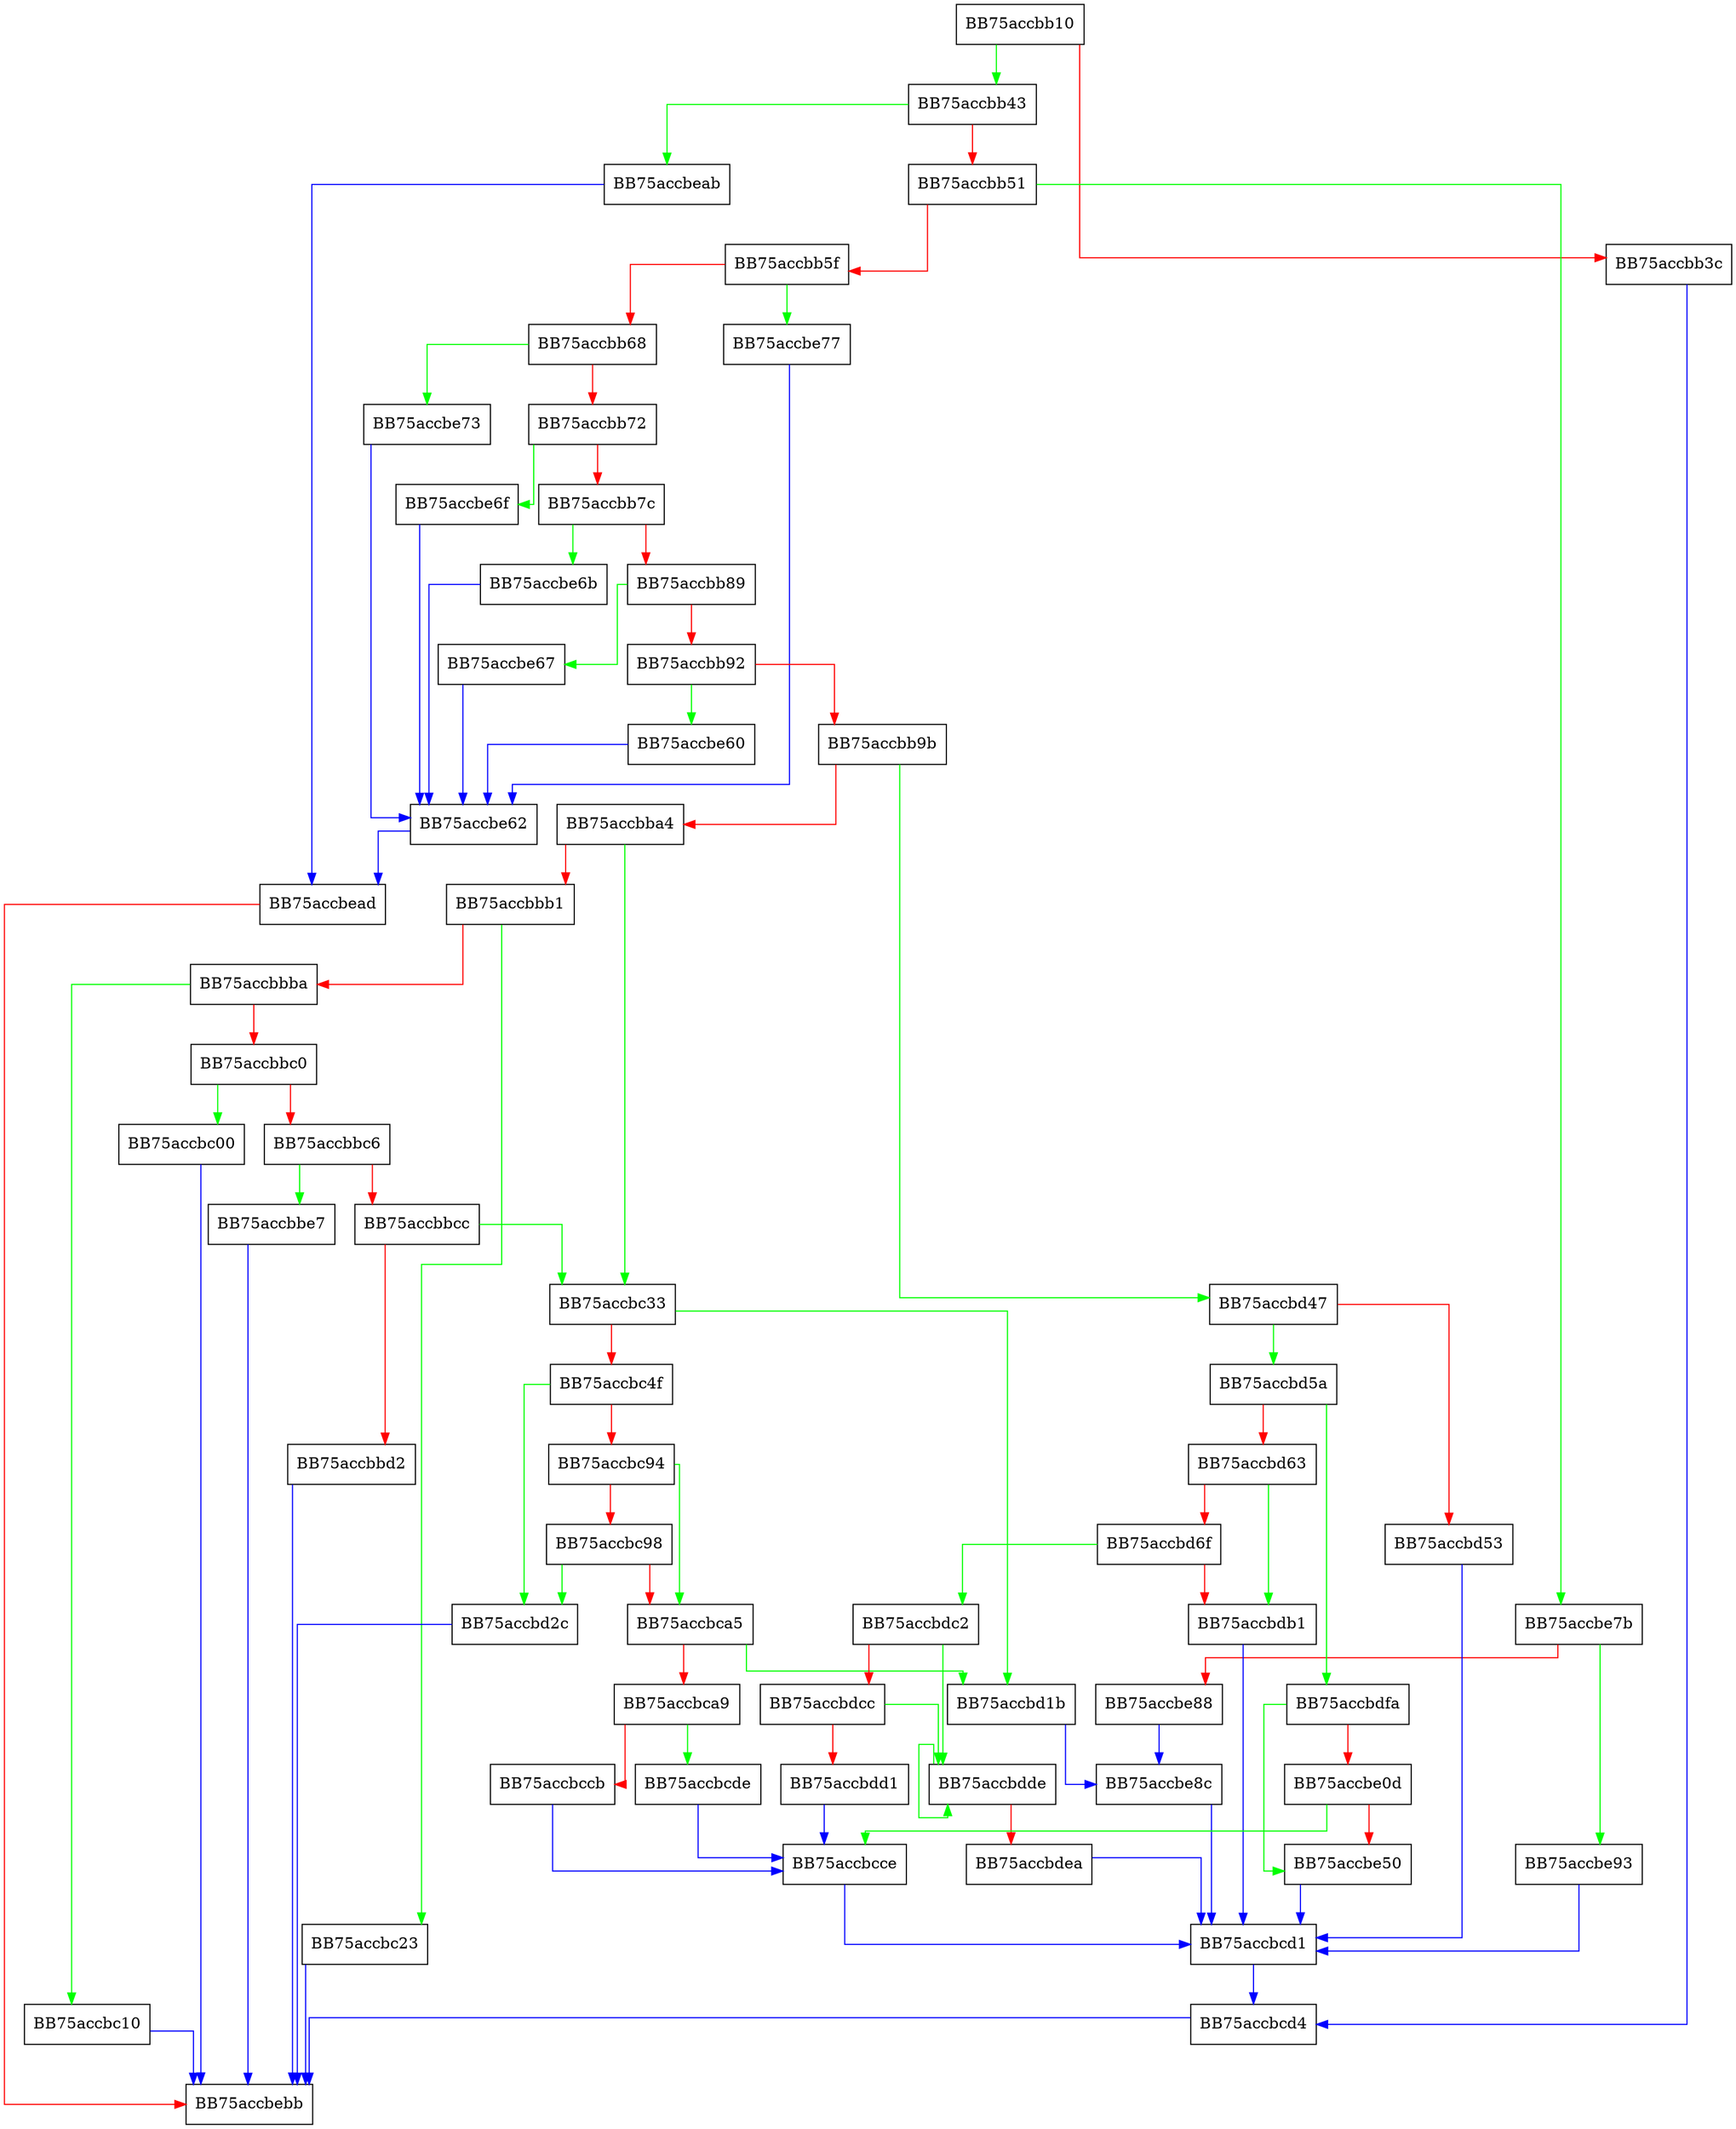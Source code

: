 digraph format_escape {
  node [shape="box"];
  graph [splines=ortho];
  BB75accbb10 -> BB75accbb43 [color="green"];
  BB75accbb10 -> BB75accbb3c [color="red"];
  BB75accbb3c -> BB75accbcd4 [color="blue"];
  BB75accbb43 -> BB75accbeab [color="green"];
  BB75accbb43 -> BB75accbb51 [color="red"];
  BB75accbb51 -> BB75accbe7b [color="green"];
  BB75accbb51 -> BB75accbb5f [color="red"];
  BB75accbb5f -> BB75accbe77 [color="green"];
  BB75accbb5f -> BB75accbb68 [color="red"];
  BB75accbb68 -> BB75accbe73 [color="green"];
  BB75accbb68 -> BB75accbb72 [color="red"];
  BB75accbb72 -> BB75accbe6f [color="green"];
  BB75accbb72 -> BB75accbb7c [color="red"];
  BB75accbb7c -> BB75accbe6b [color="green"];
  BB75accbb7c -> BB75accbb89 [color="red"];
  BB75accbb89 -> BB75accbe67 [color="green"];
  BB75accbb89 -> BB75accbb92 [color="red"];
  BB75accbb92 -> BB75accbe60 [color="green"];
  BB75accbb92 -> BB75accbb9b [color="red"];
  BB75accbb9b -> BB75accbd47 [color="green"];
  BB75accbb9b -> BB75accbba4 [color="red"];
  BB75accbba4 -> BB75accbc33 [color="green"];
  BB75accbba4 -> BB75accbbb1 [color="red"];
  BB75accbbb1 -> BB75accbc23 [color="green"];
  BB75accbbb1 -> BB75accbbba [color="red"];
  BB75accbbba -> BB75accbc10 [color="green"];
  BB75accbbba -> BB75accbbc0 [color="red"];
  BB75accbbc0 -> BB75accbc00 [color="green"];
  BB75accbbc0 -> BB75accbbc6 [color="red"];
  BB75accbbc6 -> BB75accbbe7 [color="green"];
  BB75accbbc6 -> BB75accbbcc [color="red"];
  BB75accbbcc -> BB75accbc33 [color="green"];
  BB75accbbcc -> BB75accbbd2 [color="red"];
  BB75accbbd2 -> BB75accbebb [color="blue"];
  BB75accbbe7 -> BB75accbebb [color="blue"];
  BB75accbc00 -> BB75accbebb [color="blue"];
  BB75accbc10 -> BB75accbebb [color="blue"];
  BB75accbc23 -> BB75accbebb [color="blue"];
  BB75accbc33 -> BB75accbd1b [color="green"];
  BB75accbc33 -> BB75accbc4f [color="red"];
  BB75accbc4f -> BB75accbd2c [color="green"];
  BB75accbc4f -> BB75accbc94 [color="red"];
  BB75accbc94 -> BB75accbca5 [color="green"];
  BB75accbc94 -> BB75accbc98 [color="red"];
  BB75accbc98 -> BB75accbd2c [color="green"];
  BB75accbc98 -> BB75accbca5 [color="red"];
  BB75accbca5 -> BB75accbd1b [color="green"];
  BB75accbca5 -> BB75accbca9 [color="red"];
  BB75accbca9 -> BB75accbcde [color="green"];
  BB75accbca9 -> BB75accbccb [color="red"];
  BB75accbccb -> BB75accbcce [color="blue"];
  BB75accbcce -> BB75accbcd1 [color="blue"];
  BB75accbcd1 -> BB75accbcd4 [color="blue"];
  BB75accbcd4 -> BB75accbebb [color="blue"];
  BB75accbcde -> BB75accbcce [color="blue"];
  BB75accbd1b -> BB75accbe8c [color="blue"];
  BB75accbd2c -> BB75accbebb [color="blue"];
  BB75accbd47 -> BB75accbd5a [color="green"];
  BB75accbd47 -> BB75accbd53 [color="red"];
  BB75accbd53 -> BB75accbcd1 [color="blue"];
  BB75accbd5a -> BB75accbdfa [color="green"];
  BB75accbd5a -> BB75accbd63 [color="red"];
  BB75accbd63 -> BB75accbdb1 [color="green"];
  BB75accbd63 -> BB75accbd6f [color="red"];
  BB75accbd6f -> BB75accbdc2 [color="green"];
  BB75accbd6f -> BB75accbdb1 [color="red"];
  BB75accbdb1 -> BB75accbcd1 [color="blue"];
  BB75accbdc2 -> BB75accbdde [color="green"];
  BB75accbdc2 -> BB75accbdcc [color="red"];
  BB75accbdcc -> BB75accbdde [color="green"];
  BB75accbdcc -> BB75accbdd1 [color="red"];
  BB75accbdd1 -> BB75accbcce [color="blue"];
  BB75accbdde -> BB75accbdde [color="green"];
  BB75accbdde -> BB75accbdea [color="red"];
  BB75accbdea -> BB75accbcd1 [color="blue"];
  BB75accbdfa -> BB75accbe50 [color="green"];
  BB75accbdfa -> BB75accbe0d [color="red"];
  BB75accbe0d -> BB75accbcce [color="green"];
  BB75accbe0d -> BB75accbe50 [color="red"];
  BB75accbe50 -> BB75accbcd1 [color="blue"];
  BB75accbe60 -> BB75accbe62 [color="blue"];
  BB75accbe62 -> BB75accbead [color="blue"];
  BB75accbe67 -> BB75accbe62 [color="blue"];
  BB75accbe6b -> BB75accbe62 [color="blue"];
  BB75accbe6f -> BB75accbe62 [color="blue"];
  BB75accbe73 -> BB75accbe62 [color="blue"];
  BB75accbe77 -> BB75accbe62 [color="blue"];
  BB75accbe7b -> BB75accbe93 [color="green"];
  BB75accbe7b -> BB75accbe88 [color="red"];
  BB75accbe88 -> BB75accbe8c [color="blue"];
  BB75accbe8c -> BB75accbcd1 [color="blue"];
  BB75accbe93 -> BB75accbcd1 [color="blue"];
  BB75accbeab -> BB75accbead [color="blue"];
  BB75accbead -> BB75accbebb [color="red"];
}